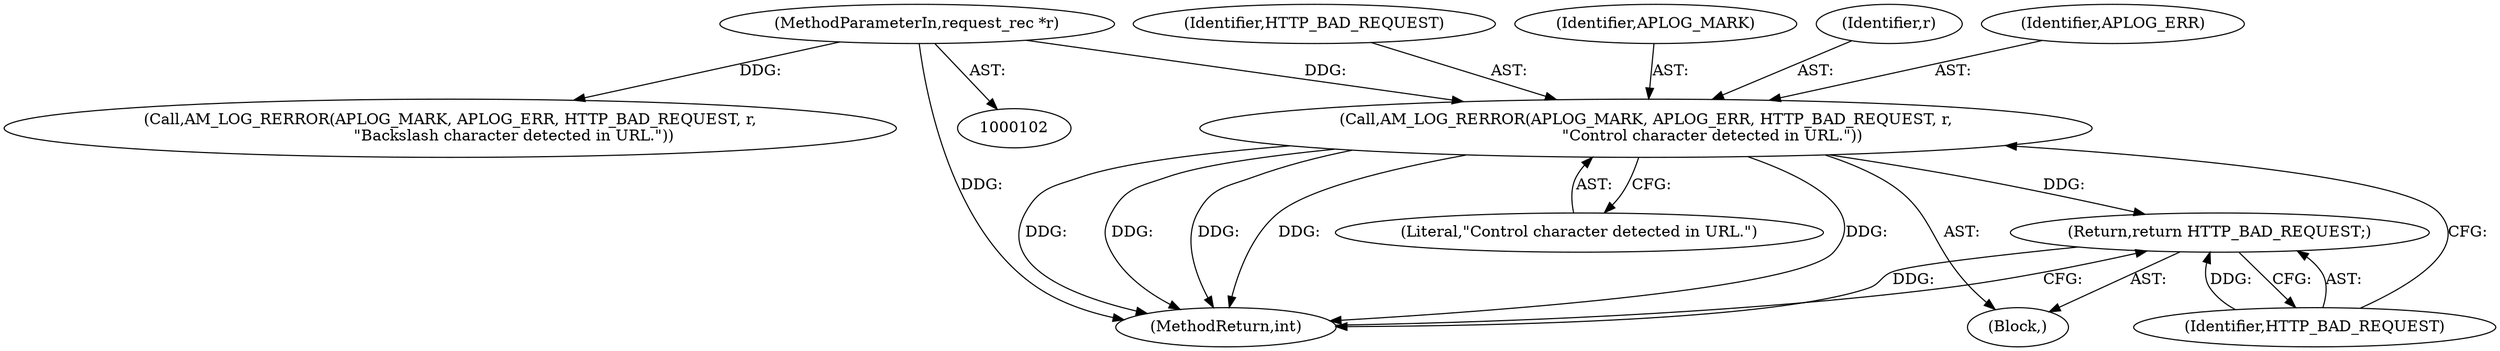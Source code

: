 digraph "0_mod_auth_mellon_62041428a32de402e0be6ba45fe12df6a83bedb8@pointer" {
"1000127" [label="(Call,AM_LOG_RERROR(APLOG_MARK, APLOG_ERR, HTTP_BAD_REQUEST, r,\n                           \"Control character detected in URL.\"))"];
"1000103" [label="(MethodParameterIn,request_rec *r)"];
"1000133" [label="(Return,return HTTP_BAD_REQUEST;)"];
"1000130" [label="(Identifier,HTTP_BAD_REQUEST)"];
"1000134" [label="(Identifier,HTTP_BAD_REQUEST)"];
"1000133" [label="(Return,return HTTP_BAD_REQUEST;)"];
"1000132" [label="(Literal,\"Control character detected in URL.\")"];
"1000103" [label="(MethodParameterIn,request_rec *r)"];
"1000128" [label="(Identifier,APLOG_MARK)"];
"1000131" [label="(Identifier,r)"];
"1000129" [label="(Identifier,APLOG_ERR)"];
"1000141" [label="(Call,AM_LOG_RERROR(APLOG_MARK, APLOG_ERR, HTTP_BAD_REQUEST, r,\n                          \"Backslash character detected in URL.\"))"];
"1000151" [label="(MethodReturn,int)"];
"1000127" [label="(Call,AM_LOG_RERROR(APLOG_MARK, APLOG_ERR, HTTP_BAD_REQUEST, r,\n                           \"Control character detected in URL.\"))"];
"1000126" [label="(Block,)"];
"1000127" -> "1000126"  [label="AST: "];
"1000127" -> "1000132"  [label="CFG: "];
"1000128" -> "1000127"  [label="AST: "];
"1000129" -> "1000127"  [label="AST: "];
"1000130" -> "1000127"  [label="AST: "];
"1000131" -> "1000127"  [label="AST: "];
"1000132" -> "1000127"  [label="AST: "];
"1000134" -> "1000127"  [label="CFG: "];
"1000127" -> "1000151"  [label="DDG: "];
"1000127" -> "1000151"  [label="DDG: "];
"1000127" -> "1000151"  [label="DDG: "];
"1000127" -> "1000151"  [label="DDG: "];
"1000127" -> "1000151"  [label="DDG: "];
"1000103" -> "1000127"  [label="DDG: "];
"1000127" -> "1000133"  [label="DDG: "];
"1000103" -> "1000102"  [label="AST: "];
"1000103" -> "1000151"  [label="DDG: "];
"1000103" -> "1000141"  [label="DDG: "];
"1000133" -> "1000126"  [label="AST: "];
"1000133" -> "1000134"  [label="CFG: "];
"1000134" -> "1000133"  [label="AST: "];
"1000151" -> "1000133"  [label="CFG: "];
"1000133" -> "1000151"  [label="DDG: "];
"1000134" -> "1000133"  [label="DDG: "];
}

